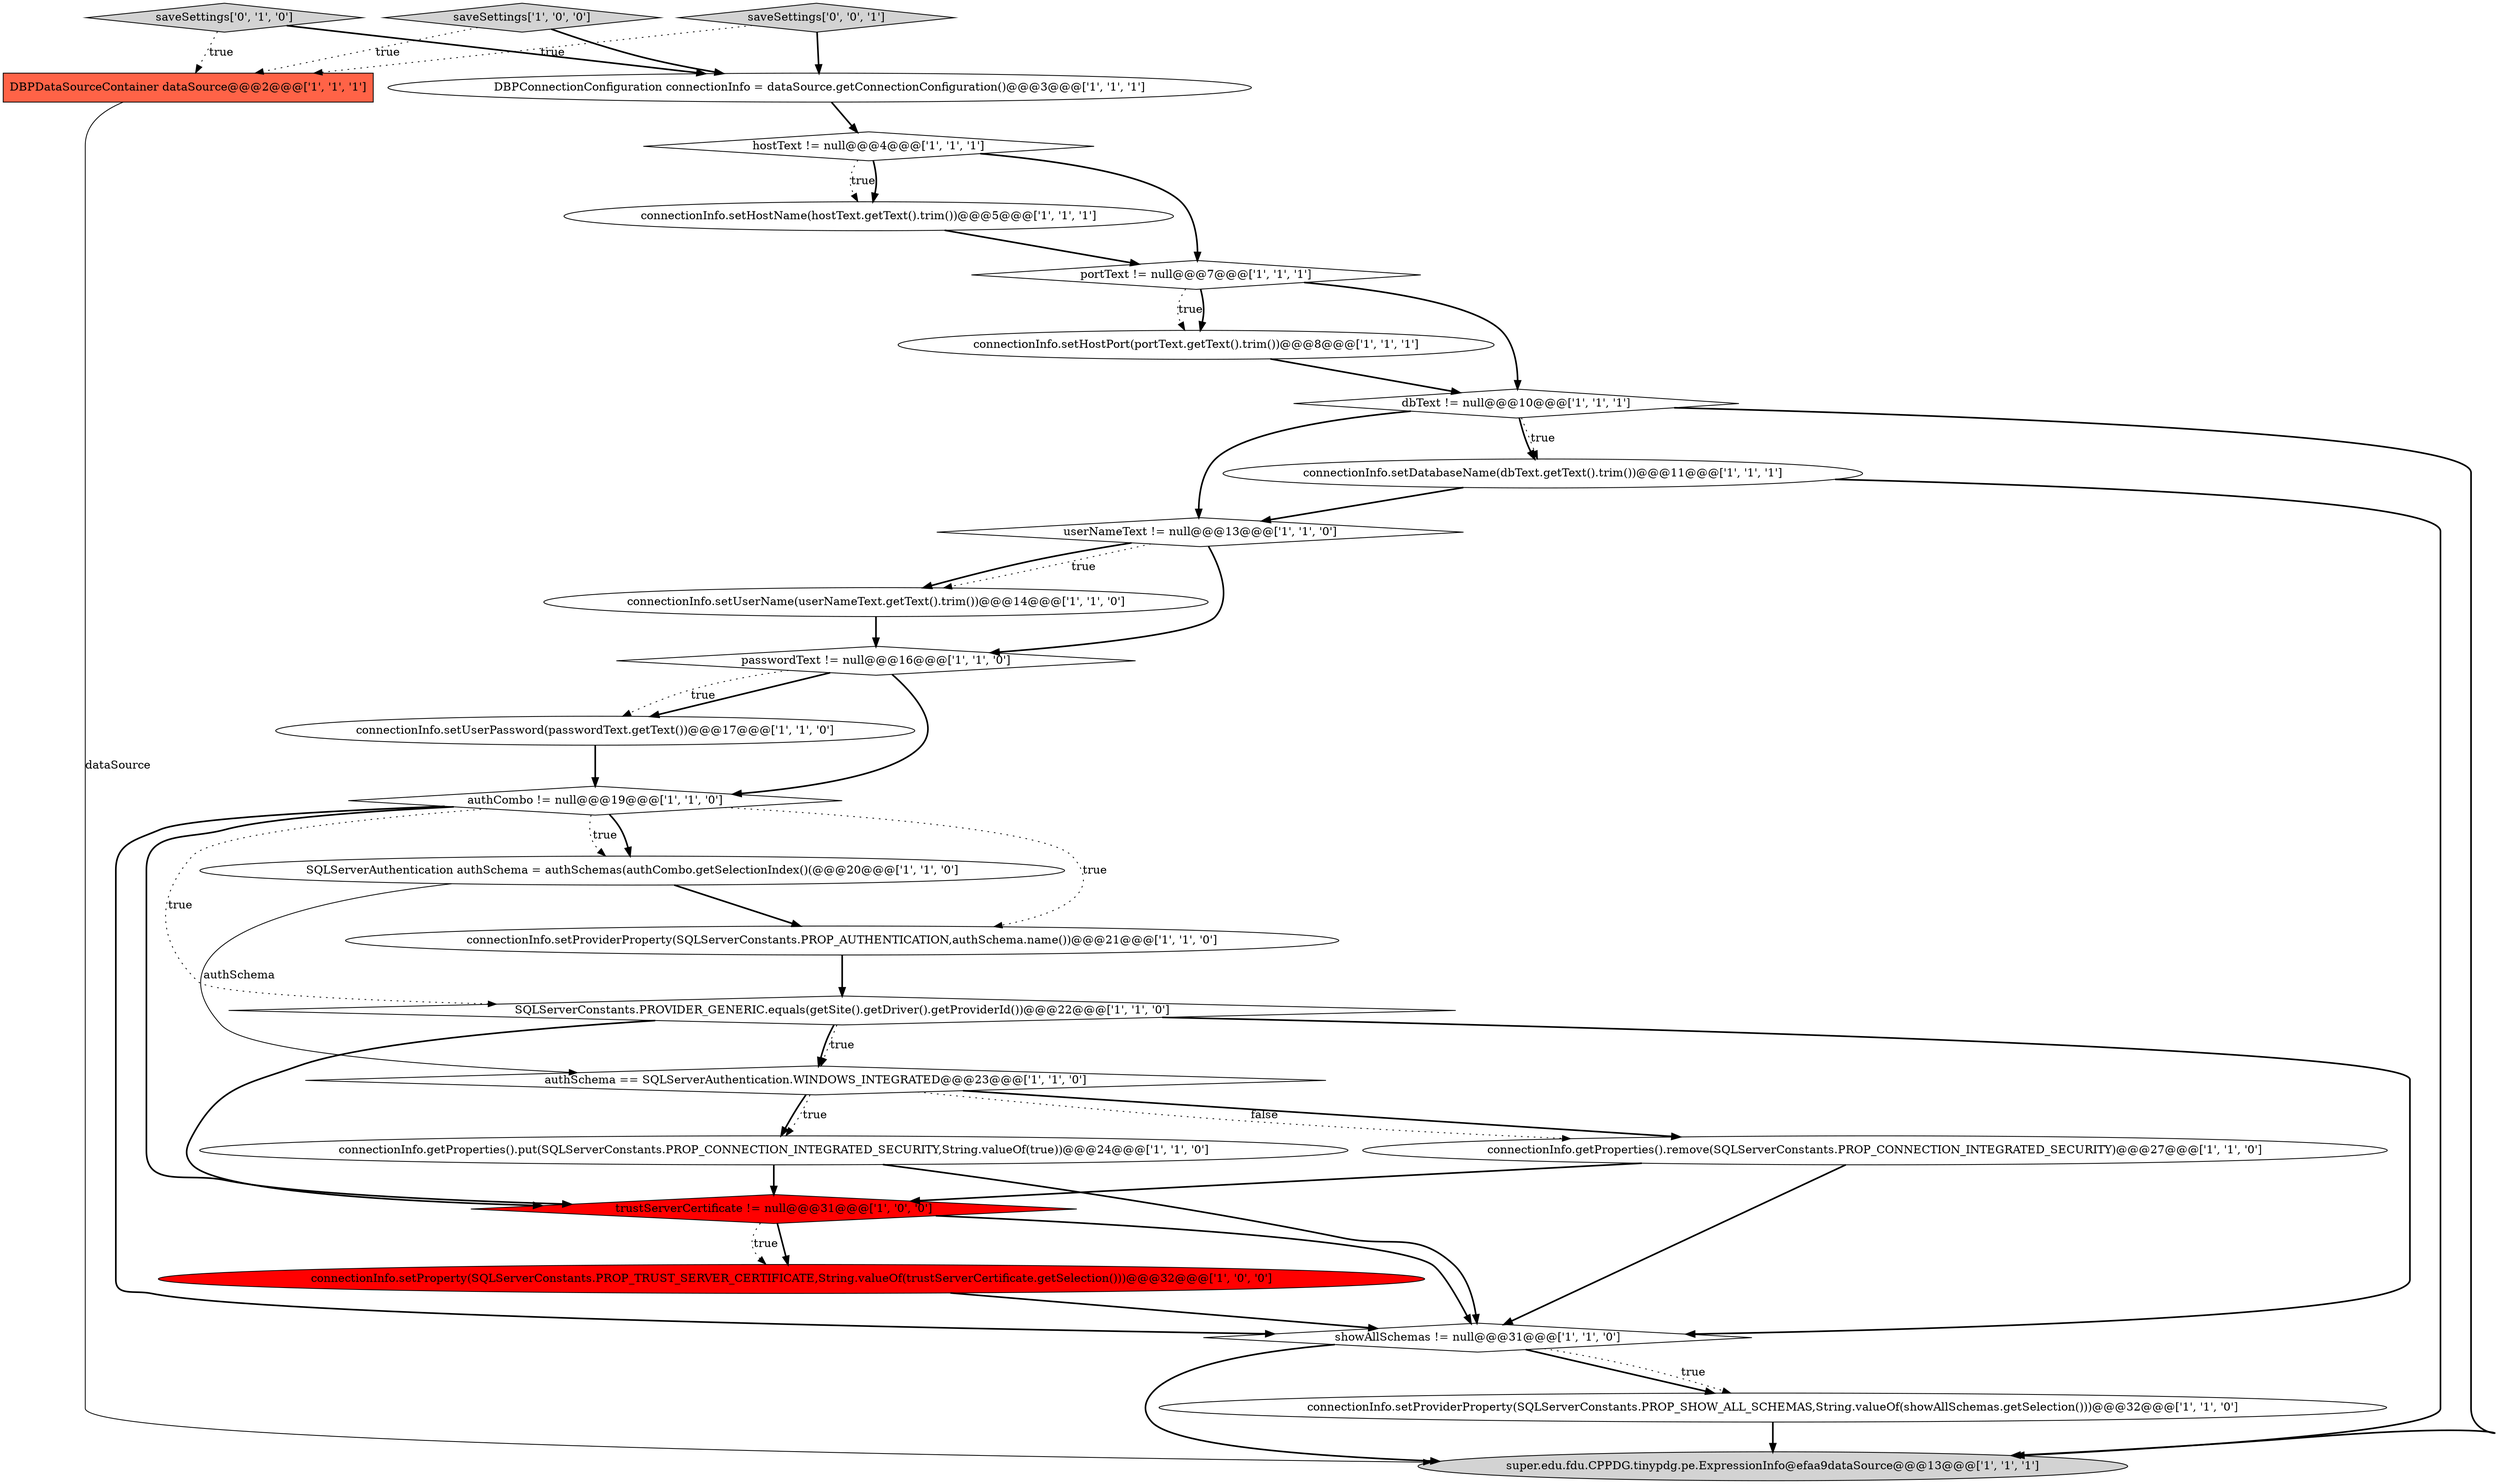 digraph {
22 [style = filled, label = "DBPDataSourceContainer dataSource@@@2@@@['1', '1', '1']", fillcolor = tomato, shape = box image = "AAA0AAABBB1BBB"];
1 [style = filled, label = "SQLServerConstants.PROVIDER_GENERIC.equals(getSite().getDriver().getProviderId())@@@22@@@['1', '1', '0']", fillcolor = white, shape = diamond image = "AAA0AAABBB1BBB"];
2 [style = filled, label = "connectionInfo.setProviderProperty(SQLServerConstants.PROP_SHOW_ALL_SCHEMAS,String.valueOf(showAllSchemas.getSelection()))@@@32@@@['1', '1', '0']", fillcolor = white, shape = ellipse image = "AAA0AAABBB1BBB"];
21 [style = filled, label = "SQLServerAuthentication authSchema = authSchemas(authCombo.getSelectionIndex()(@@@20@@@['1', '1', '0']", fillcolor = white, shape = ellipse image = "AAA0AAABBB1BBB"];
3 [style = filled, label = "connectionInfo.setHostName(hostText.getText().trim())@@@5@@@['1', '1', '1']", fillcolor = white, shape = ellipse image = "AAA0AAABBB1BBB"];
24 [style = filled, label = "DBPConnectionConfiguration connectionInfo = dataSource.getConnectionConfiguration()@@@3@@@['1', '1', '1']", fillcolor = white, shape = ellipse image = "AAA0AAABBB1BBB"];
25 [style = filled, label = "saveSettings['0', '1', '0']", fillcolor = lightgray, shape = diamond image = "AAA0AAABBB2BBB"];
15 [style = filled, label = "authSchema == SQLServerAuthentication.WINDOWS_INTEGRATED@@@23@@@['1', '1', '0']", fillcolor = white, shape = diamond image = "AAA0AAABBB1BBB"];
0 [style = filled, label = "authCombo != null@@@19@@@['1', '1', '0']", fillcolor = white, shape = diamond image = "AAA0AAABBB1BBB"];
16 [style = filled, label = "connectionInfo.setUserName(userNameText.getText().trim())@@@14@@@['1', '1', '0']", fillcolor = white, shape = ellipse image = "AAA0AAABBB1BBB"];
26 [style = filled, label = "saveSettings['0', '0', '1']", fillcolor = lightgray, shape = diamond image = "AAA0AAABBB3BBB"];
19 [style = filled, label = "connectionInfo.setHostPort(portText.getText().trim())@@@8@@@['1', '1', '1']", fillcolor = white, shape = ellipse image = "AAA0AAABBB1BBB"];
6 [style = filled, label = "showAllSchemas != null@@@31@@@['1', '1', '0']", fillcolor = white, shape = diamond image = "AAA0AAABBB1BBB"];
17 [style = filled, label = "trustServerCertificate != null@@@31@@@['1', '0', '0']", fillcolor = red, shape = diamond image = "AAA1AAABBB1BBB"];
7 [style = filled, label = "portText != null@@@7@@@['1', '1', '1']", fillcolor = white, shape = diamond image = "AAA0AAABBB1BBB"];
11 [style = filled, label = "connectionInfo.setUserPassword(passwordText.getText())@@@17@@@['1', '1', '0']", fillcolor = white, shape = ellipse image = "AAA0AAABBB1BBB"];
20 [style = filled, label = "connectionInfo.setDatabaseName(dbText.getText().trim())@@@11@@@['1', '1', '1']", fillcolor = white, shape = ellipse image = "AAA0AAABBB1BBB"];
18 [style = filled, label = "saveSettings['1', '0', '0']", fillcolor = lightgray, shape = diamond image = "AAA0AAABBB1BBB"];
9 [style = filled, label = "userNameText != null@@@13@@@['1', '1', '0']", fillcolor = white, shape = diamond image = "AAA0AAABBB1BBB"];
10 [style = filled, label = "connectionInfo.getProperties().put(SQLServerConstants.PROP_CONNECTION_INTEGRATED_SECURITY,String.valueOf(true))@@@24@@@['1', '1', '0']", fillcolor = white, shape = ellipse image = "AAA0AAABBB1BBB"];
8 [style = filled, label = "connectionInfo.setProperty(SQLServerConstants.PROP_TRUST_SERVER_CERTIFICATE,String.valueOf(trustServerCertificate.getSelection()))@@@32@@@['1', '0', '0']", fillcolor = red, shape = ellipse image = "AAA1AAABBB1BBB"];
4 [style = filled, label = "dbText != null@@@10@@@['1', '1', '1']", fillcolor = white, shape = diamond image = "AAA0AAABBB1BBB"];
13 [style = filled, label = "passwordText != null@@@16@@@['1', '1', '0']", fillcolor = white, shape = diamond image = "AAA0AAABBB1BBB"];
23 [style = filled, label = "connectionInfo.setProviderProperty(SQLServerConstants.PROP_AUTHENTICATION,authSchema.name())@@@21@@@['1', '1', '0']", fillcolor = white, shape = ellipse image = "AAA0AAABBB1BBB"];
5 [style = filled, label = "super.edu.fdu.CPPDG.tinypdg.pe.ExpressionInfo@efaa9dataSource@@@13@@@['1', '1', '1']", fillcolor = lightgray, shape = ellipse image = "AAA0AAABBB1BBB"];
14 [style = filled, label = "connectionInfo.getProperties().remove(SQLServerConstants.PROP_CONNECTION_INTEGRATED_SECURITY)@@@27@@@['1', '1', '0']", fillcolor = white, shape = ellipse image = "AAA0AAABBB1BBB"];
12 [style = filled, label = "hostText != null@@@4@@@['1', '1', '1']", fillcolor = white, shape = diamond image = "AAA0AAABBB1BBB"];
4->9 [style = bold, label=""];
22->5 [style = solid, label="dataSource"];
17->8 [style = bold, label=""];
12->3 [style = dotted, label="true"];
24->12 [style = bold, label=""];
16->13 [style = bold, label=""];
15->10 [style = bold, label=""];
2->5 [style = bold, label=""];
18->24 [style = bold, label=""];
15->14 [style = bold, label=""];
20->9 [style = bold, label=""];
17->6 [style = bold, label=""];
0->6 [style = bold, label=""];
7->19 [style = dotted, label="true"];
0->17 [style = bold, label=""];
15->14 [style = dotted, label="false"];
1->15 [style = bold, label=""];
4->20 [style = dotted, label="true"];
14->17 [style = bold, label=""];
15->10 [style = dotted, label="true"];
10->17 [style = bold, label=""];
8->6 [style = bold, label=""];
0->21 [style = bold, label=""];
7->4 [style = bold, label=""];
26->22 [style = dotted, label="true"];
26->24 [style = bold, label=""];
13->11 [style = bold, label=""];
10->6 [style = bold, label=""];
9->16 [style = bold, label=""];
12->7 [style = bold, label=""];
1->17 [style = bold, label=""];
20->5 [style = bold, label=""];
6->2 [style = bold, label=""];
21->15 [style = solid, label="authSchema"];
6->5 [style = bold, label=""];
25->24 [style = bold, label=""];
17->8 [style = dotted, label="true"];
11->0 [style = bold, label=""];
1->6 [style = bold, label=""];
6->2 [style = dotted, label="true"];
0->21 [style = dotted, label="true"];
3->7 [style = bold, label=""];
1->15 [style = dotted, label="true"];
0->1 [style = dotted, label="true"];
4->20 [style = bold, label=""];
25->22 [style = dotted, label="true"];
23->1 [style = bold, label=""];
13->11 [style = dotted, label="true"];
0->23 [style = dotted, label="true"];
12->3 [style = bold, label=""];
19->4 [style = bold, label=""];
9->16 [style = dotted, label="true"];
7->19 [style = bold, label=""];
4->5 [style = bold, label=""];
14->6 [style = bold, label=""];
13->0 [style = bold, label=""];
9->13 [style = bold, label=""];
21->23 [style = bold, label=""];
18->22 [style = dotted, label="true"];
}
